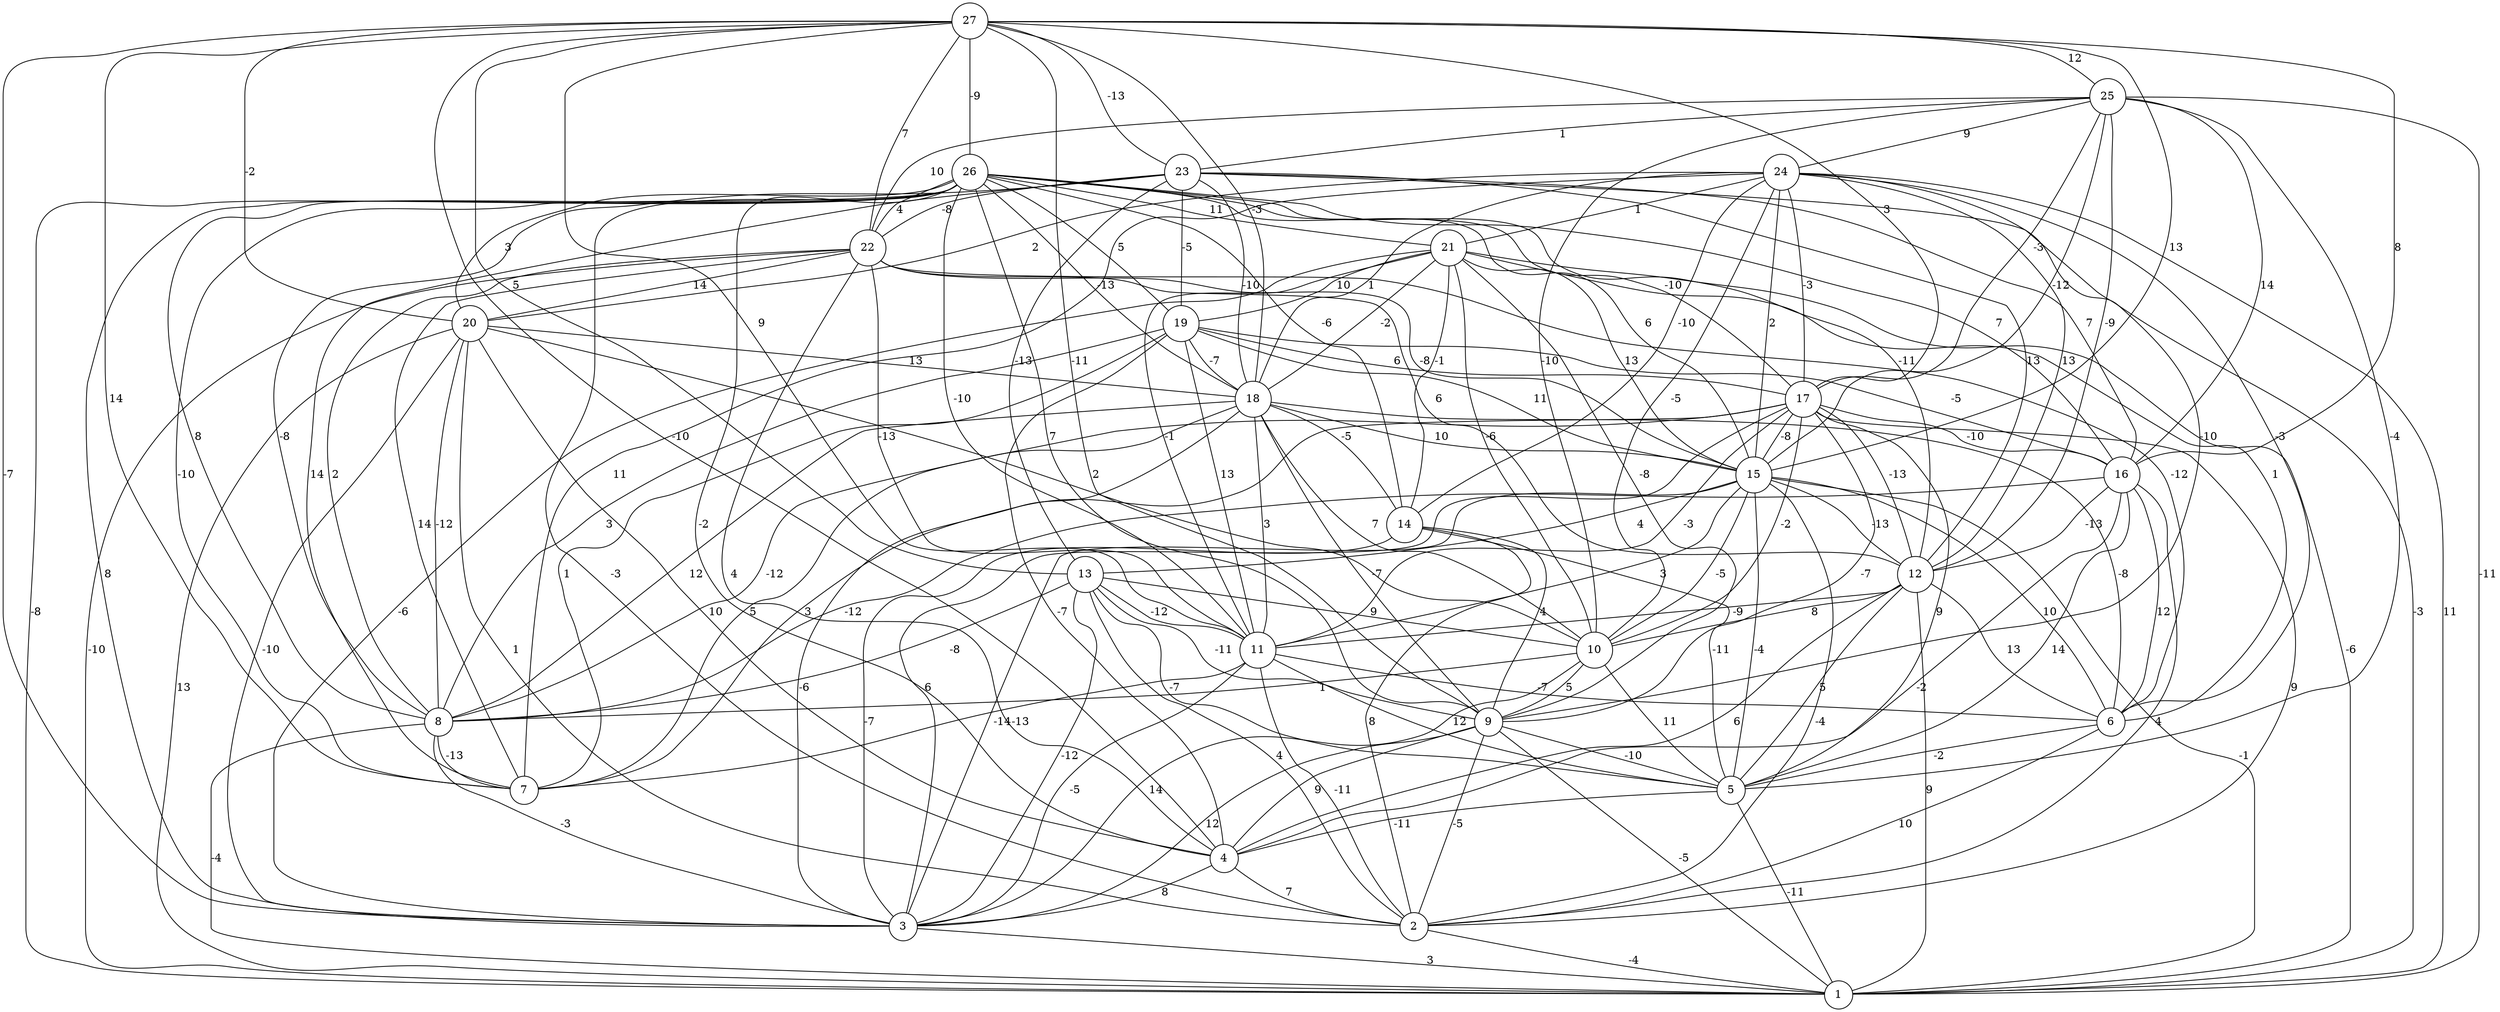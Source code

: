 graph { 
	 fontname="Helvetica,Arial,sans-serif" 
	 node [shape = circle]; 
	 27 -- 3 [label = "-7"];
	 27 -- 4 [label = "-10"];
	 27 -- 7 [label = "14"];
	 27 -- 9 [label = "-11"];
	 27 -- 11 [label = "9"];
	 27 -- 13 [label = "5"];
	 27 -- 15 [label = "13"];
	 27 -- 16 [label = "8"];
	 27 -- 17 [label = "3"];
	 27 -- 18 [label = "-3"];
	 27 -- 20 [label = "-2"];
	 27 -- 22 [label = "7"];
	 27 -- 23 [label = "-13"];
	 27 -- 25 [label = "12"];
	 27 -- 26 [label = "-9"];
	 26 -- 1 [label = "-8"];
	 26 -- 2 [label = "-3"];
	 26 -- 3 [label = "8"];
	 26 -- 4 [label = "-2"];
	 26 -- 7 [label = "-10"];
	 26 -- 8 [label = "8"];
	 26 -- 9 [label = "7"];
	 26 -- 11 [label = "-10"];
	 26 -- 12 [label = "-11"];
	 26 -- 14 [label = "-6"];
	 26 -- 15 [label = "6"];
	 26 -- 16 [label = "7"];
	 26 -- 17 [label = "-10"];
	 26 -- 18 [label = "-13"];
	 26 -- 19 [label = "5"];
	 26 -- 20 [label = "3"];
	 26 -- 21 [label = "11"];
	 26 -- 22 [label = "4"];
	 25 -- 1 [label = "-11"];
	 25 -- 5 [label = "-4"];
	 25 -- 10 [label = "-10"];
	 25 -- 12 [label = "-9"];
	 25 -- 15 [label = "-12"];
	 25 -- 16 [label = "14"];
	 25 -- 17 [label = "-3"];
	 25 -- 22 [label = "10"];
	 25 -- 23 [label = "1"];
	 25 -- 24 [label = "9"];
	 24 -- 1 [label = "11"];
	 24 -- 6 [label = "-3"];
	 24 -- 7 [label = "11"];
	 24 -- 9 [label = "-10"];
	 24 -- 10 [label = "-5"];
	 24 -- 12 [label = "13"];
	 24 -- 14 [label = "-10"];
	 24 -- 15 [label = "2"];
	 24 -- 17 [label = "-3"];
	 24 -- 18 [label = "1"];
	 24 -- 20 [label = "2"];
	 24 -- 21 [label = "1"];
	 23 -- 1 [label = "-3"];
	 23 -- 7 [label = "14"];
	 23 -- 8 [label = "-8"];
	 23 -- 12 [label = "13"];
	 23 -- 13 [label = "-13"];
	 23 -- 16 [label = "7"];
	 23 -- 18 [label = "-10"];
	 23 -- 19 [label = "-5"];
	 23 -- 22 [label = "-8"];
	 22 -- 1 [label = "-10"];
	 22 -- 4 [label = "4"];
	 22 -- 6 [label = "-12"];
	 22 -- 7 [label = "14"];
	 22 -- 8 [label = "2"];
	 22 -- 11 [label = "-13"];
	 22 -- 12 [label = "6"];
	 22 -- 15 [label = "-8"];
	 22 -- 20 [label = "14"];
	 21 -- 1 [label = "-6"];
	 21 -- 3 [label = "-6"];
	 21 -- 6 [label = "1"];
	 21 -- 9 [label = "-8"];
	 21 -- 10 [label = "-6"];
	 21 -- 11 [label = "-1"];
	 21 -- 14 [label = "-1"];
	 21 -- 15 [label = "13"];
	 21 -- 18 [label = "-2"];
	 21 -- 19 [label = "10"];
	 20 -- 1 [label = "13"];
	 20 -- 2 [label = "1"];
	 20 -- 3 [label = "-10"];
	 20 -- 4 [label = "10"];
	 20 -- 8 [label = "-12"];
	 20 -- 10 [label = "2"];
	 20 -- 18 [label = "13"];
	 19 -- 4 [label = "-7"];
	 19 -- 7 [label = "1"];
	 19 -- 8 [label = "3"];
	 19 -- 11 [label = "13"];
	 19 -- 15 [label = "11"];
	 19 -- 16 [label = "-5"];
	 19 -- 17 [label = "6"];
	 19 -- 18 [label = "-7"];
	 18 -- 3 [label = "-6"];
	 18 -- 6 [label = "-8"];
	 18 -- 7 [label = "5"];
	 18 -- 8 [label = "12"];
	 18 -- 9 [label = "-7"];
	 18 -- 10 [label = "7"];
	 18 -- 11 [label = "3"];
	 18 -- 14 [label = "-5"];
	 18 -- 15 [label = "10"];
	 17 -- 2 [label = "9"];
	 17 -- 3 [label = "6"];
	 17 -- 5 [label = "9"];
	 17 -- 7 [label = "3"];
	 17 -- 8 [label = "-12"];
	 17 -- 9 [label = "-7"];
	 17 -- 10 [label = "-2"];
	 17 -- 11 [label = "-3"];
	 17 -- 12 [label = "-13"];
	 17 -- 15 [label = "-8"];
	 17 -- 16 [label = "-10"];
	 16 -- 2 [label = "4"];
	 16 -- 4 [label = "-2"];
	 16 -- 5 [label = "14"];
	 16 -- 6 [label = "12"];
	 16 -- 8 [label = "-12"];
	 16 -- 12 [label = "-13"];
	 15 -- 1 [label = "-1"];
	 15 -- 2 [label = "-4"];
	 15 -- 3 [label = "-14"];
	 15 -- 5 [label = "-4"];
	 15 -- 6 [label = "10"];
	 15 -- 10 [label = "-5"];
	 15 -- 11 [label = "3"];
	 15 -- 12 [label = "-13"];
	 15 -- 13 [label = "4"];
	 14 -- 2 [label = "8"];
	 14 -- 3 [label = "-7"];
	 14 -- 5 [label = "-11"];
	 14 -- 9 [label = "4"];
	 13 -- 2 [label = "4"];
	 13 -- 3 [label = "-12"];
	 13 -- 5 [label = "-7"];
	 13 -- 8 [label = "-8"];
	 13 -- 9 [label = "-11"];
	 13 -- 10 [label = "9"];
	 13 -- 11 [label = "-12"];
	 12 -- 1 [label = "9"];
	 12 -- 4 [label = "6"];
	 12 -- 5 [label = "5"];
	 12 -- 6 [label = "13"];
	 12 -- 10 [label = "8"];
	 12 -- 11 [label = "-9"];
	 11 -- 2 [label = "-11"];
	 11 -- 3 [label = "-5"];
	 11 -- 5 [label = "12"];
	 11 -- 6 [label = "-7"];
	 11 -- 7 [label = "-13"];
	 10 -- 3 [label = "14"];
	 10 -- 5 [label = "11"];
	 10 -- 8 [label = "1"];
	 10 -- 9 [label = "5"];
	 9 -- 1 [label = "-5"];
	 9 -- 2 [label = "-5"];
	 9 -- 3 [label = "12"];
	 9 -- 4 [label = "9"];
	 9 -- 5 [label = "-10"];
	 8 -- 1 [label = "-4"];
	 8 -- 3 [label = "-3"];
	 8 -- 7 [label = "-13"];
	 6 -- 2 [label = "10"];
	 6 -- 5 [label = "-2"];
	 5 -- 1 [label = "-11"];
	 5 -- 4 [label = "-11"];
	 4 -- 2 [label = "7"];
	 4 -- 3 [label = "8"];
	 3 -- 1 [label = "3"];
	 2 -- 1 [label = "-4"];
	 1;
	 2;
	 3;
	 4;
	 5;
	 6;
	 7;
	 8;
	 9;
	 10;
	 11;
	 12;
	 13;
	 14;
	 15;
	 16;
	 17;
	 18;
	 19;
	 20;
	 21;
	 22;
	 23;
	 24;
	 25;
	 26;
	 27;
}
